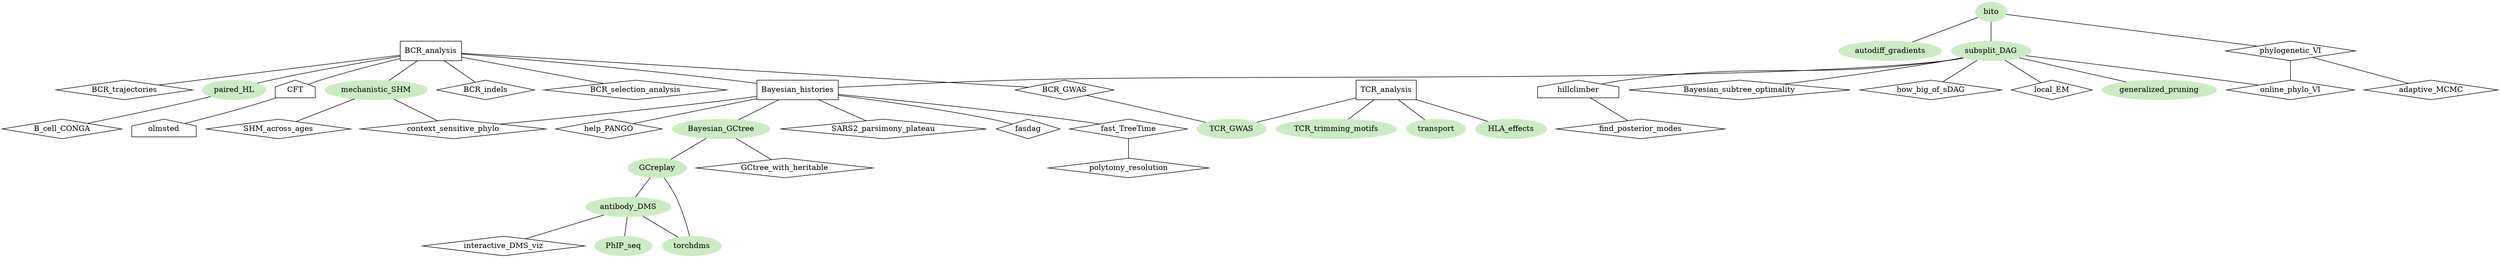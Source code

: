 graph {
    overlap=false
    node[colorscheme="set312"]

    // active
    Bayesian_GCtree                         [style="filled";color=11]
    GCreplay                                [style="filled";color=11]
    HLA_effects                             [style="filled";color=11]
    PhIP_seq                                [style="filled";color=11]
    TCR_GWAS                                [style="filled";color=11]
    TCR_trimming_motifs                     [style="filled";color=11]
    bito                                    [style="filled";color=11]
    autodiff_gradients                      [style="filled";color=11]
    generalized_pruning                     [style="filled";color=11]
    mechanistic_SHM                         [style="filled";color=11]
    paired_HL                               [style="filled";color=11]
    antibody_DMS                            [style="filled";color=11]
    subsplit_DAG                            [style="filled";color=11]
    torchdms                                [style="filled";color=11]
    transport                               [style="filled";color=11]
    // dormant
    CFT                                     [shape="house"]
    hillclimber                             [shape="house"]
    olmsted                                 [shape="house"]
    // future
    BCR_GWAS                                [shape="diamond"]
    BCR_indels                              [shape="diamond"]
    BCR_selection_analysis                  [shape="diamond"]
    BCR_trajectories                        [shape="diamond"]
    B_cell_CONGA                            [shape="diamond"]
    Bayesian_subtree_optimality             [shape="diamond"]
    GCtree_with_heritable                   [shape="diamond"]
    SARS2_parsimony_plateau                 [shape="diamond"]
    adaptive_MCMC                           [shape="diamond"]
    context_sensitive_phylo                 [shape="diamond"]
    fasdag                                  [shape="diamond"]
    fast_TreeTime                           [shape="diamond"]
    find_posterior_modes                    [shape="diamond"]
    help_PANGO                              [shape="diamond"]
    how_big_of_sDAG                         [shape="diamond"]
    interactive_DMS_viz                     [shape="diamond"]
    local_EM                                [shape="diamond"]
    online_phylo_VI                         [shape="diamond"]
    phylogenetic_VI                         [shape="diamond"]
    polytomy_resolution                     [shape="diamond"]
    SHM_across_ages                         [shape="diamond"]
    // topics
    BCR_analysis                            [shape="rectangle"]
    Bayesian_histories                      [shape="rectangle"]
    TCR_analysis                            [shape="rectangle"]


    phylogenetic_VI -- adaptive_MCMC
    bito -- phylogenetic_VI
    bito -- autodiff_gradients
    bito -- subsplit_DAG
    phylogenetic_VI -- online_phylo_VI
    subsplit_DAG -- online_phylo_VI
    subsplit_DAG -- hillclimber
    subsplit_DAG -- generalized_pruning
    subsplit_DAG -- local_EM
    subsplit_DAG -- Bayesian_histories
    subsplit_DAG -- how_big_of_sDAG
    subsplit_DAG -- Bayesian_subtree_optimality
    hillclimber -- find_posterior_modes
    Bayesian_histories -- fasdag
    Bayesian_histories -- context_sensitive_phylo
    Bayesian_histories -- Bayesian_GCtree
    Bayesian_histories -- SARS2_parsimony_plateau
    Bayesian_histories -- help_PANGO
    Bayesian_histories -- fast_TreeTime
    fast_TreeTime -- polytomy_resolution
    Bayesian_GCtree -- GCreplay
    Bayesian_GCtree -- GCtree_with_heritable
    GCreplay -- torchdms
    GCreplay -- antibody_DMS
    antibody_DMS -- torchdms
    antibody_DMS -- PhIP_seq
    antibody_DMS -- interactive_DMS_viz
    BCR_analysis -- BCR_selection_analysis
    BCR_analysis -- BCR_trajectories
    BCR_analysis -- BCR_indels
    BCR_analysis -- Bayesian_histories
    BCR_analysis -- paired_HL
    BCR_analysis -- CFT
    CFT -- olmsted
    BCR_analysis -- mechanistic_SHM
    mechanistic_SHM -- SHM_across_ages
    BCR_analysis -- BCR_GWAS
    BCR_GWAS -- TCR_GWAS
    TCR_analysis -- TCR_GWAS
    TCR_analysis -- HLA_effects
    TCR_analysis -- transport
    TCR_analysis -- TCR_trimming_motifs
    mechanistic_SHM -- context_sensitive_phylo
    paired_HL -- B_cell_CONGA
}
